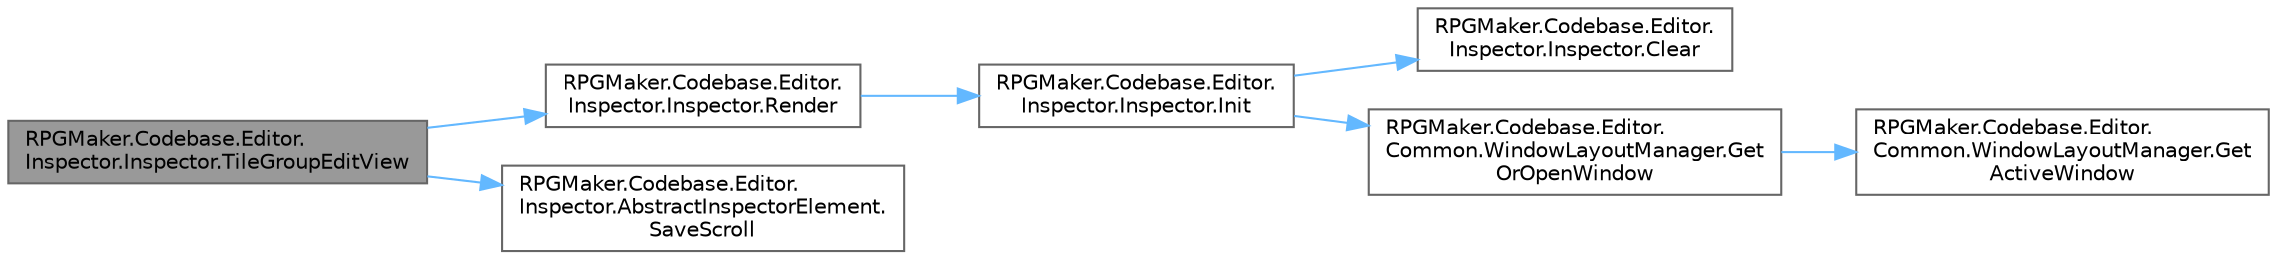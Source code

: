 digraph "RPGMaker.Codebase.Editor.Inspector.Inspector.TileGroupEditView"
{
 // LATEX_PDF_SIZE
  bgcolor="transparent";
  edge [fontname=Helvetica,fontsize=10,labelfontname=Helvetica,labelfontsize=10];
  node [fontname=Helvetica,fontsize=10,shape=box,height=0.2,width=0.4];
  rankdir="LR";
  Node1 [id="Node000001",label="RPGMaker.Codebase.Editor.\lInspector.Inspector.TileGroupEditView",height=0.2,width=0.4,color="gray40", fillcolor="grey60", style="filled", fontcolor="black",tooltip=" "];
  Node1 -> Node2 [id="edge1_Node000001_Node000002",color="steelblue1",style="solid",tooltip=" "];
  Node2 [id="Node000002",label="RPGMaker.Codebase.Editor.\lInspector.Inspector.Render",height=0.2,width=0.4,color="grey40", fillcolor="white", style="filled",URL="$d4/da1/class_r_p_g_maker_1_1_codebase_1_1_editor_1_1_inspector_1_1_inspector.html#a1b3b17d52311ea244b18b389df8c2b5c",tooltip=" "];
  Node2 -> Node3 [id="edge2_Node000002_Node000003",color="steelblue1",style="solid",tooltip=" "];
  Node3 [id="Node000003",label="RPGMaker.Codebase.Editor.\lInspector.Inspector.Init",height=0.2,width=0.4,color="grey40", fillcolor="white", style="filled",URL="$d4/da1/class_r_p_g_maker_1_1_codebase_1_1_editor_1_1_inspector_1_1_inspector.html#a9fd159ca00e34217c8748d03a72a95cc",tooltip=" "];
  Node3 -> Node4 [id="edge3_Node000003_Node000004",color="steelblue1",style="solid",tooltip=" "];
  Node4 [id="Node000004",label="RPGMaker.Codebase.Editor.\lInspector.Inspector.Clear",height=0.2,width=0.4,color="grey40", fillcolor="white", style="filled",URL="$d4/da1/class_r_p_g_maker_1_1_codebase_1_1_editor_1_1_inspector_1_1_inspector.html#a566d32cf7bf6badc0cdfb781137f0895",tooltip=" "];
  Node3 -> Node5 [id="edge4_Node000003_Node000005",color="steelblue1",style="solid",tooltip=" "];
  Node5 [id="Node000005",label="RPGMaker.Codebase.Editor.\lCommon.WindowLayoutManager.Get\lOrOpenWindow",height=0.2,width=0.4,color="grey40", fillcolor="white", style="filled",URL="$d1/dcb/class_r_p_g_maker_1_1_codebase_1_1_editor_1_1_common_1_1_window_layout_manager.html#a800df5ea8f1279e857a7930eadc791c4",tooltip="layoutIDからウィンドウを取得（開いてなければ開く）"];
  Node5 -> Node6 [id="edge5_Node000005_Node000006",color="steelblue1",style="solid",tooltip=" "];
  Node6 [id="Node000006",label="RPGMaker.Codebase.Editor.\lCommon.WindowLayoutManager.Get\lActiveWindow",height=0.2,width=0.4,color="grey40", fillcolor="white", style="filled",URL="$d1/dcb/class_r_p_g_maker_1_1_codebase_1_1_editor_1_1_common_1_1_window_layout_manager.html#a5d6a0f96e987d3d534af55f13296b8c1",tooltip="指定したIDのウィンドウを取得する"];
  Node1 -> Node7 [id="edge6_Node000001_Node000007",color="steelblue1",style="solid",tooltip=" "];
  Node7 [id="Node000007",label="RPGMaker.Codebase.Editor.\lInspector.AbstractInspectorElement.\lSaveScroll",height=0.2,width=0.4,color="grey40", fillcolor="white", style="filled",URL="$d5/d42/class_r_p_g_maker_1_1_codebase_1_1_editor_1_1_inspector_1_1_abstract_inspector_element.html#a0ced2de704698b81d840db07779842b8",tooltip=" "];
}

